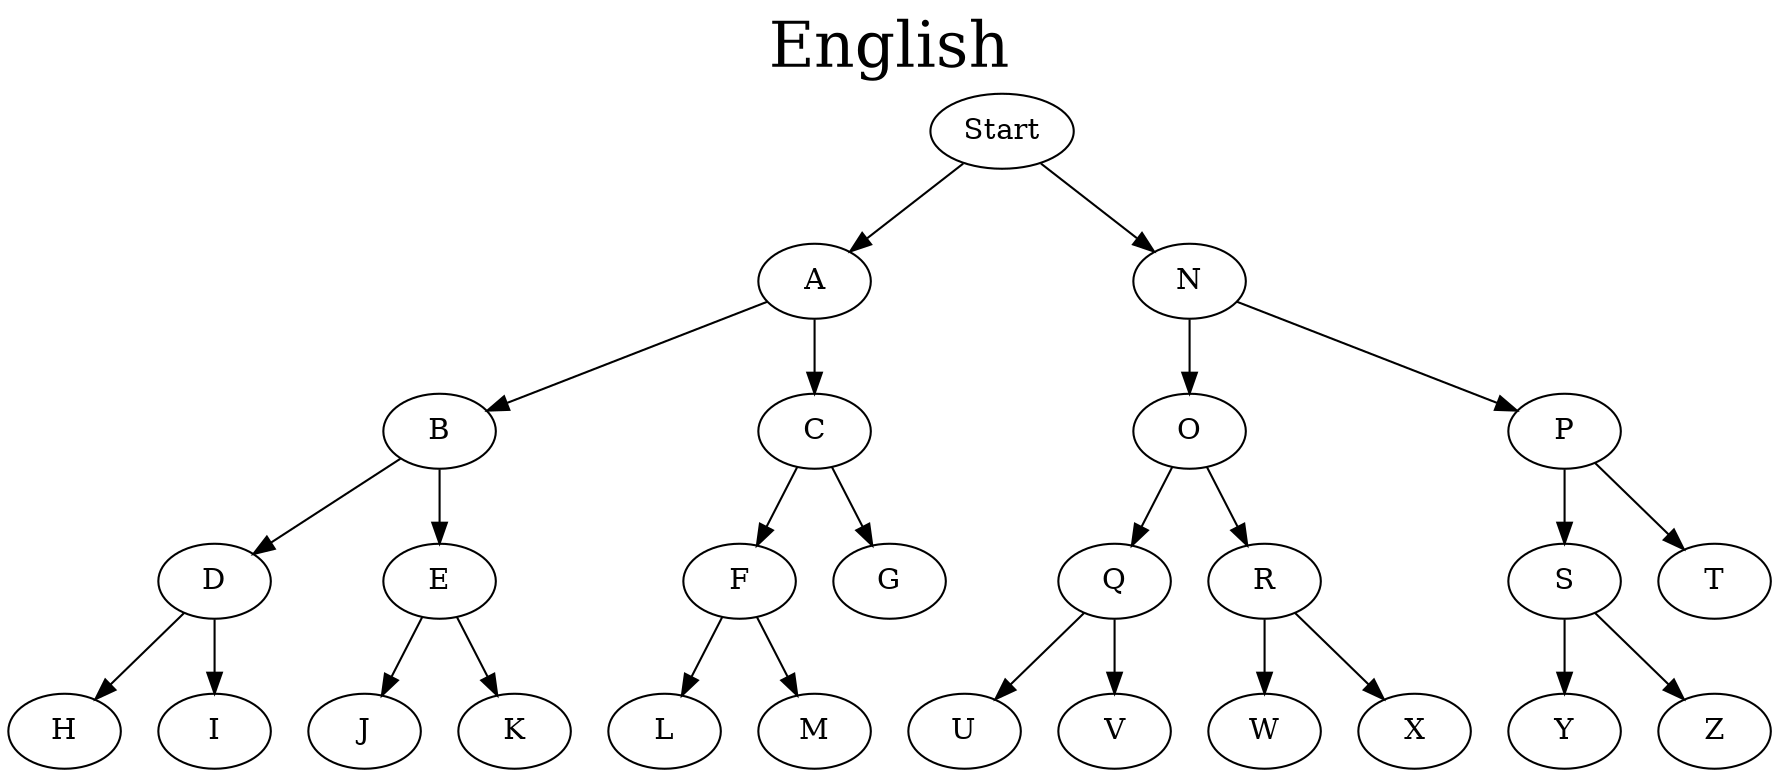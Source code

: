 digraph G {
#    nodesep=0.3
#    ranksep=0.2
#    margin=0.1
#    node [shape=circle]
    #node [shape=circle, color=blue];
#    edge [arrowsize=0.8]

    #label="English"
    #labelloc=top
    #labeljust=left

    #graph [label="English", labelloc=top, labeljust=right, fontsize=30];
    graph [label="English", labelloc=top, fontsize=30];

    Start -> A
    A -> B
    A -> C
    B -> D
    B -> E
    C -> F
    C -> G
    D -> H
    D -> I
    E -> J
    E -> K
    F -> L
    F -> M
    
#    empty1 [label="",width=.1,style=invis]
#    G -> empty1 [style=invis]
#    empty2 [label="",width=.1,style=invis]
#    G -> empty2 [style=invis]


    Start -> N
    N -> O
    N -> P
    O -> Q
    O -> R
    P -> S
    P -> T
    Q -> U
    Q -> V
    R -> W
    R -> X
    S -> Y
    S -> Z

#    empty3 [label="",width=.1,style=invis]
#    T -> empty3 [style=invis]
#    empty4 [label="",width=.1,style=invis]
#    T -> empty4 [style=invis]
}
